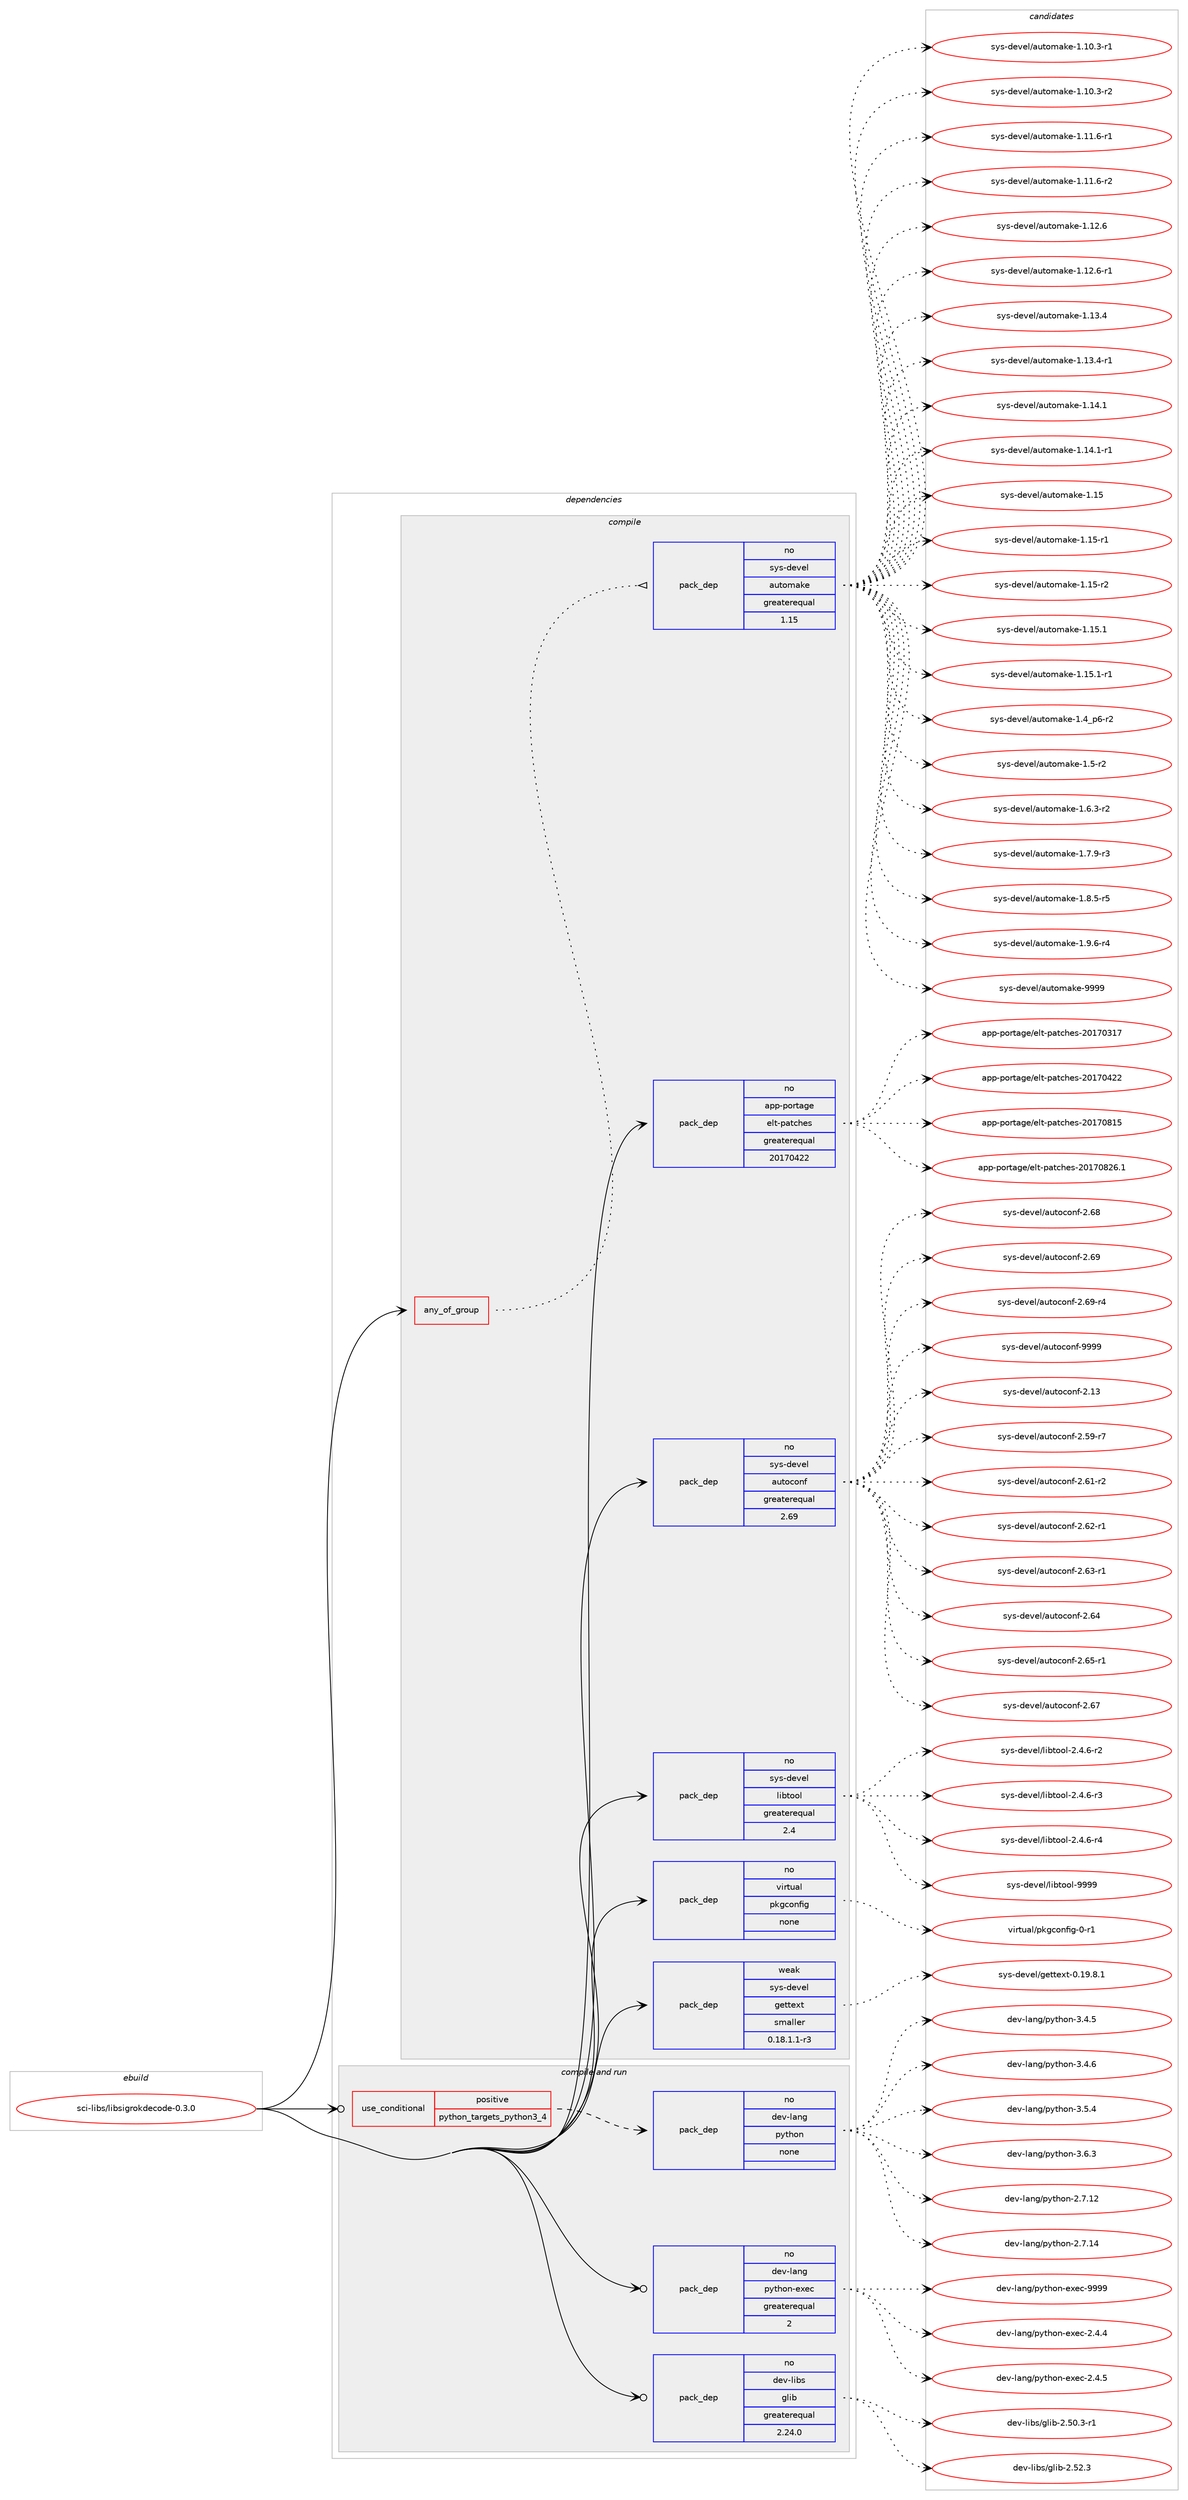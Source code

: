digraph prolog {

# *************
# Graph options
# *************

newrank=true;
concentrate=true;
compound=true;
graph [rankdir=LR,fontname=Helvetica,fontsize=10,ranksep=1.5];#, ranksep=2.5, nodesep=0.2];
edge  [arrowhead=vee];
node  [fontname=Helvetica,fontsize=10];

# **********
# The ebuild
# **********

subgraph cluster_leftcol {
color=gray;
rank=same;
label=<<i>ebuild</i>>;
id [label="sci-libs/libsigrokdecode-0.3.0", color=red, width=4, href="../sci-libs/libsigrokdecode-0.3.0.svg"];
}

# ****************
# The dependencies
# ****************

subgraph cluster_midcol {
color=gray;
label=<<i>dependencies</i>>;
subgraph cluster_compile {
fillcolor="#eeeeee";
style=filled;
label=<<i>compile</i>>;
subgraph any7648 {
dependency452302 [label=<<TABLE BORDER="0" CELLBORDER="1" CELLSPACING="0" CELLPADDING="4"><TR><TD CELLPADDING="10">any_of_group</TD></TR></TABLE>>, shape=none, color=red];subgraph pack333693 {
dependency452303 [label=<<TABLE BORDER="0" CELLBORDER="1" CELLSPACING="0" CELLPADDING="4" WIDTH="220"><TR><TD ROWSPAN="6" CELLPADDING="30">pack_dep</TD></TR><TR><TD WIDTH="110">no</TD></TR><TR><TD>sys-devel</TD></TR><TR><TD>automake</TD></TR><TR><TD>greaterequal</TD></TR><TR><TD>1.15</TD></TR></TABLE>>, shape=none, color=blue];
}
dependency452302:e -> dependency452303:w [weight=20,style="dotted",arrowhead="oinv"];
}
id:e -> dependency452302:w [weight=20,style="solid",arrowhead="vee"];
subgraph pack333694 {
dependency452304 [label=<<TABLE BORDER="0" CELLBORDER="1" CELLSPACING="0" CELLPADDING="4" WIDTH="220"><TR><TD ROWSPAN="6" CELLPADDING="30">pack_dep</TD></TR><TR><TD WIDTH="110">no</TD></TR><TR><TD>app-portage</TD></TR><TR><TD>elt-patches</TD></TR><TR><TD>greaterequal</TD></TR><TR><TD>20170422</TD></TR></TABLE>>, shape=none, color=blue];
}
id:e -> dependency452304:w [weight=20,style="solid",arrowhead="vee"];
subgraph pack333695 {
dependency452305 [label=<<TABLE BORDER="0" CELLBORDER="1" CELLSPACING="0" CELLPADDING="4" WIDTH="220"><TR><TD ROWSPAN="6" CELLPADDING="30">pack_dep</TD></TR><TR><TD WIDTH="110">no</TD></TR><TR><TD>sys-devel</TD></TR><TR><TD>autoconf</TD></TR><TR><TD>greaterequal</TD></TR><TR><TD>2.69</TD></TR></TABLE>>, shape=none, color=blue];
}
id:e -> dependency452305:w [weight=20,style="solid",arrowhead="vee"];
subgraph pack333696 {
dependency452306 [label=<<TABLE BORDER="0" CELLBORDER="1" CELLSPACING="0" CELLPADDING="4" WIDTH="220"><TR><TD ROWSPAN="6" CELLPADDING="30">pack_dep</TD></TR><TR><TD WIDTH="110">no</TD></TR><TR><TD>sys-devel</TD></TR><TR><TD>libtool</TD></TR><TR><TD>greaterequal</TD></TR><TR><TD>2.4</TD></TR></TABLE>>, shape=none, color=blue];
}
id:e -> dependency452306:w [weight=20,style="solid",arrowhead="vee"];
subgraph pack333697 {
dependency452307 [label=<<TABLE BORDER="0" CELLBORDER="1" CELLSPACING="0" CELLPADDING="4" WIDTH="220"><TR><TD ROWSPAN="6" CELLPADDING="30">pack_dep</TD></TR><TR><TD WIDTH="110">no</TD></TR><TR><TD>virtual</TD></TR><TR><TD>pkgconfig</TD></TR><TR><TD>none</TD></TR><TR><TD></TD></TR></TABLE>>, shape=none, color=blue];
}
id:e -> dependency452307:w [weight=20,style="solid",arrowhead="vee"];
subgraph pack333698 {
dependency452308 [label=<<TABLE BORDER="0" CELLBORDER="1" CELLSPACING="0" CELLPADDING="4" WIDTH="220"><TR><TD ROWSPAN="6" CELLPADDING="30">pack_dep</TD></TR><TR><TD WIDTH="110">weak</TD></TR><TR><TD>sys-devel</TD></TR><TR><TD>gettext</TD></TR><TR><TD>smaller</TD></TR><TR><TD>0.18.1.1-r3</TD></TR></TABLE>>, shape=none, color=blue];
}
id:e -> dependency452308:w [weight=20,style="solid",arrowhead="vee"];
}
subgraph cluster_compileandrun {
fillcolor="#eeeeee";
style=filled;
label=<<i>compile and run</i>>;
subgraph cond110712 {
dependency452309 [label=<<TABLE BORDER="0" CELLBORDER="1" CELLSPACING="0" CELLPADDING="4"><TR><TD ROWSPAN="3" CELLPADDING="10">use_conditional</TD></TR><TR><TD>positive</TD></TR><TR><TD>python_targets_python3_4</TD></TR></TABLE>>, shape=none, color=red];
subgraph pack333699 {
dependency452310 [label=<<TABLE BORDER="0" CELLBORDER="1" CELLSPACING="0" CELLPADDING="4" WIDTH="220"><TR><TD ROWSPAN="6" CELLPADDING="30">pack_dep</TD></TR><TR><TD WIDTH="110">no</TD></TR><TR><TD>dev-lang</TD></TR><TR><TD>python</TD></TR><TR><TD>none</TD></TR><TR><TD></TD></TR></TABLE>>, shape=none, color=blue];
}
dependency452309:e -> dependency452310:w [weight=20,style="dashed",arrowhead="vee"];
}
id:e -> dependency452309:w [weight=20,style="solid",arrowhead="odotvee"];
subgraph pack333700 {
dependency452311 [label=<<TABLE BORDER="0" CELLBORDER="1" CELLSPACING="0" CELLPADDING="4" WIDTH="220"><TR><TD ROWSPAN="6" CELLPADDING="30">pack_dep</TD></TR><TR><TD WIDTH="110">no</TD></TR><TR><TD>dev-lang</TD></TR><TR><TD>python-exec</TD></TR><TR><TD>greaterequal</TD></TR><TR><TD>2</TD></TR></TABLE>>, shape=none, color=blue];
}
id:e -> dependency452311:w [weight=20,style="solid",arrowhead="odotvee"];
subgraph pack333701 {
dependency452312 [label=<<TABLE BORDER="0" CELLBORDER="1" CELLSPACING="0" CELLPADDING="4" WIDTH="220"><TR><TD ROWSPAN="6" CELLPADDING="30">pack_dep</TD></TR><TR><TD WIDTH="110">no</TD></TR><TR><TD>dev-libs</TD></TR><TR><TD>glib</TD></TR><TR><TD>greaterequal</TD></TR><TR><TD>2.24.0</TD></TR></TABLE>>, shape=none, color=blue];
}
id:e -> dependency452312:w [weight=20,style="solid",arrowhead="odotvee"];
}
subgraph cluster_run {
fillcolor="#eeeeee";
style=filled;
label=<<i>run</i>>;
}
}

# **************
# The candidates
# **************

subgraph cluster_choices {
rank=same;
color=gray;
label=<<i>candidates</i>>;

subgraph choice333693 {
color=black;
nodesep=1;
choice11512111545100101118101108479711711611110997107101454946494846514511449 [label="sys-devel/automake-1.10.3-r1", color=red, width=4,href="../sys-devel/automake-1.10.3-r1.svg"];
choice11512111545100101118101108479711711611110997107101454946494846514511450 [label="sys-devel/automake-1.10.3-r2", color=red, width=4,href="../sys-devel/automake-1.10.3-r2.svg"];
choice11512111545100101118101108479711711611110997107101454946494946544511449 [label="sys-devel/automake-1.11.6-r1", color=red, width=4,href="../sys-devel/automake-1.11.6-r1.svg"];
choice11512111545100101118101108479711711611110997107101454946494946544511450 [label="sys-devel/automake-1.11.6-r2", color=red, width=4,href="../sys-devel/automake-1.11.6-r2.svg"];
choice1151211154510010111810110847971171161111099710710145494649504654 [label="sys-devel/automake-1.12.6", color=red, width=4,href="../sys-devel/automake-1.12.6.svg"];
choice11512111545100101118101108479711711611110997107101454946495046544511449 [label="sys-devel/automake-1.12.6-r1", color=red, width=4,href="../sys-devel/automake-1.12.6-r1.svg"];
choice1151211154510010111810110847971171161111099710710145494649514652 [label="sys-devel/automake-1.13.4", color=red, width=4,href="../sys-devel/automake-1.13.4.svg"];
choice11512111545100101118101108479711711611110997107101454946495146524511449 [label="sys-devel/automake-1.13.4-r1", color=red, width=4,href="../sys-devel/automake-1.13.4-r1.svg"];
choice1151211154510010111810110847971171161111099710710145494649524649 [label="sys-devel/automake-1.14.1", color=red, width=4,href="../sys-devel/automake-1.14.1.svg"];
choice11512111545100101118101108479711711611110997107101454946495246494511449 [label="sys-devel/automake-1.14.1-r1", color=red, width=4,href="../sys-devel/automake-1.14.1-r1.svg"];
choice115121115451001011181011084797117116111109971071014549464953 [label="sys-devel/automake-1.15", color=red, width=4,href="../sys-devel/automake-1.15.svg"];
choice1151211154510010111810110847971171161111099710710145494649534511449 [label="sys-devel/automake-1.15-r1", color=red, width=4,href="../sys-devel/automake-1.15-r1.svg"];
choice1151211154510010111810110847971171161111099710710145494649534511450 [label="sys-devel/automake-1.15-r2", color=red, width=4,href="../sys-devel/automake-1.15-r2.svg"];
choice1151211154510010111810110847971171161111099710710145494649534649 [label="sys-devel/automake-1.15.1", color=red, width=4,href="../sys-devel/automake-1.15.1.svg"];
choice11512111545100101118101108479711711611110997107101454946495346494511449 [label="sys-devel/automake-1.15.1-r1", color=red, width=4,href="../sys-devel/automake-1.15.1-r1.svg"];
choice115121115451001011181011084797117116111109971071014549465295112544511450 [label="sys-devel/automake-1.4_p6-r2", color=red, width=4,href="../sys-devel/automake-1.4_p6-r2.svg"];
choice11512111545100101118101108479711711611110997107101454946534511450 [label="sys-devel/automake-1.5-r2", color=red, width=4,href="../sys-devel/automake-1.5-r2.svg"];
choice115121115451001011181011084797117116111109971071014549465446514511450 [label="sys-devel/automake-1.6.3-r2", color=red, width=4,href="../sys-devel/automake-1.6.3-r2.svg"];
choice115121115451001011181011084797117116111109971071014549465546574511451 [label="sys-devel/automake-1.7.9-r3", color=red, width=4,href="../sys-devel/automake-1.7.9-r3.svg"];
choice115121115451001011181011084797117116111109971071014549465646534511453 [label="sys-devel/automake-1.8.5-r5", color=red, width=4,href="../sys-devel/automake-1.8.5-r5.svg"];
choice115121115451001011181011084797117116111109971071014549465746544511452 [label="sys-devel/automake-1.9.6-r4", color=red, width=4,href="../sys-devel/automake-1.9.6-r4.svg"];
choice115121115451001011181011084797117116111109971071014557575757 [label="sys-devel/automake-9999", color=red, width=4,href="../sys-devel/automake-9999.svg"];
dependency452303:e -> choice11512111545100101118101108479711711611110997107101454946494846514511449:w [style=dotted,weight="100"];
dependency452303:e -> choice11512111545100101118101108479711711611110997107101454946494846514511450:w [style=dotted,weight="100"];
dependency452303:e -> choice11512111545100101118101108479711711611110997107101454946494946544511449:w [style=dotted,weight="100"];
dependency452303:e -> choice11512111545100101118101108479711711611110997107101454946494946544511450:w [style=dotted,weight="100"];
dependency452303:e -> choice1151211154510010111810110847971171161111099710710145494649504654:w [style=dotted,weight="100"];
dependency452303:e -> choice11512111545100101118101108479711711611110997107101454946495046544511449:w [style=dotted,weight="100"];
dependency452303:e -> choice1151211154510010111810110847971171161111099710710145494649514652:w [style=dotted,weight="100"];
dependency452303:e -> choice11512111545100101118101108479711711611110997107101454946495146524511449:w [style=dotted,weight="100"];
dependency452303:e -> choice1151211154510010111810110847971171161111099710710145494649524649:w [style=dotted,weight="100"];
dependency452303:e -> choice11512111545100101118101108479711711611110997107101454946495246494511449:w [style=dotted,weight="100"];
dependency452303:e -> choice115121115451001011181011084797117116111109971071014549464953:w [style=dotted,weight="100"];
dependency452303:e -> choice1151211154510010111810110847971171161111099710710145494649534511449:w [style=dotted,weight="100"];
dependency452303:e -> choice1151211154510010111810110847971171161111099710710145494649534511450:w [style=dotted,weight="100"];
dependency452303:e -> choice1151211154510010111810110847971171161111099710710145494649534649:w [style=dotted,weight="100"];
dependency452303:e -> choice11512111545100101118101108479711711611110997107101454946495346494511449:w [style=dotted,weight="100"];
dependency452303:e -> choice115121115451001011181011084797117116111109971071014549465295112544511450:w [style=dotted,weight="100"];
dependency452303:e -> choice11512111545100101118101108479711711611110997107101454946534511450:w [style=dotted,weight="100"];
dependency452303:e -> choice115121115451001011181011084797117116111109971071014549465446514511450:w [style=dotted,weight="100"];
dependency452303:e -> choice115121115451001011181011084797117116111109971071014549465546574511451:w [style=dotted,weight="100"];
dependency452303:e -> choice115121115451001011181011084797117116111109971071014549465646534511453:w [style=dotted,weight="100"];
dependency452303:e -> choice115121115451001011181011084797117116111109971071014549465746544511452:w [style=dotted,weight="100"];
dependency452303:e -> choice115121115451001011181011084797117116111109971071014557575757:w [style=dotted,weight="100"];
}
subgraph choice333694 {
color=black;
nodesep=1;
choice97112112451121111141169710310147101108116451129711699104101115455048495548514955 [label="app-portage/elt-patches-20170317", color=red, width=4,href="../app-portage/elt-patches-20170317.svg"];
choice97112112451121111141169710310147101108116451129711699104101115455048495548525050 [label="app-portage/elt-patches-20170422", color=red, width=4,href="../app-portage/elt-patches-20170422.svg"];
choice97112112451121111141169710310147101108116451129711699104101115455048495548564953 [label="app-portage/elt-patches-20170815", color=red, width=4,href="../app-portage/elt-patches-20170815.svg"];
choice971121124511211111411697103101471011081164511297116991041011154550484955485650544649 [label="app-portage/elt-patches-20170826.1", color=red, width=4,href="../app-portage/elt-patches-20170826.1.svg"];
dependency452304:e -> choice97112112451121111141169710310147101108116451129711699104101115455048495548514955:w [style=dotted,weight="100"];
dependency452304:e -> choice97112112451121111141169710310147101108116451129711699104101115455048495548525050:w [style=dotted,weight="100"];
dependency452304:e -> choice97112112451121111141169710310147101108116451129711699104101115455048495548564953:w [style=dotted,weight="100"];
dependency452304:e -> choice971121124511211111411697103101471011081164511297116991041011154550484955485650544649:w [style=dotted,weight="100"];
}
subgraph choice333695 {
color=black;
nodesep=1;
choice115121115451001011181011084797117116111991111101024550464951 [label="sys-devel/autoconf-2.13", color=red, width=4,href="../sys-devel/autoconf-2.13.svg"];
choice1151211154510010111810110847971171161119911111010245504653574511455 [label="sys-devel/autoconf-2.59-r7", color=red, width=4,href="../sys-devel/autoconf-2.59-r7.svg"];
choice1151211154510010111810110847971171161119911111010245504654494511450 [label="sys-devel/autoconf-2.61-r2", color=red, width=4,href="../sys-devel/autoconf-2.61-r2.svg"];
choice1151211154510010111810110847971171161119911111010245504654504511449 [label="sys-devel/autoconf-2.62-r1", color=red, width=4,href="../sys-devel/autoconf-2.62-r1.svg"];
choice1151211154510010111810110847971171161119911111010245504654514511449 [label="sys-devel/autoconf-2.63-r1", color=red, width=4,href="../sys-devel/autoconf-2.63-r1.svg"];
choice115121115451001011181011084797117116111991111101024550465452 [label="sys-devel/autoconf-2.64", color=red, width=4,href="../sys-devel/autoconf-2.64.svg"];
choice1151211154510010111810110847971171161119911111010245504654534511449 [label="sys-devel/autoconf-2.65-r1", color=red, width=4,href="../sys-devel/autoconf-2.65-r1.svg"];
choice115121115451001011181011084797117116111991111101024550465455 [label="sys-devel/autoconf-2.67", color=red, width=4,href="../sys-devel/autoconf-2.67.svg"];
choice115121115451001011181011084797117116111991111101024550465456 [label="sys-devel/autoconf-2.68", color=red, width=4,href="../sys-devel/autoconf-2.68.svg"];
choice115121115451001011181011084797117116111991111101024550465457 [label="sys-devel/autoconf-2.69", color=red, width=4,href="../sys-devel/autoconf-2.69.svg"];
choice1151211154510010111810110847971171161119911111010245504654574511452 [label="sys-devel/autoconf-2.69-r4", color=red, width=4,href="../sys-devel/autoconf-2.69-r4.svg"];
choice115121115451001011181011084797117116111991111101024557575757 [label="sys-devel/autoconf-9999", color=red, width=4,href="../sys-devel/autoconf-9999.svg"];
dependency452305:e -> choice115121115451001011181011084797117116111991111101024550464951:w [style=dotted,weight="100"];
dependency452305:e -> choice1151211154510010111810110847971171161119911111010245504653574511455:w [style=dotted,weight="100"];
dependency452305:e -> choice1151211154510010111810110847971171161119911111010245504654494511450:w [style=dotted,weight="100"];
dependency452305:e -> choice1151211154510010111810110847971171161119911111010245504654504511449:w [style=dotted,weight="100"];
dependency452305:e -> choice1151211154510010111810110847971171161119911111010245504654514511449:w [style=dotted,weight="100"];
dependency452305:e -> choice115121115451001011181011084797117116111991111101024550465452:w [style=dotted,weight="100"];
dependency452305:e -> choice1151211154510010111810110847971171161119911111010245504654534511449:w [style=dotted,weight="100"];
dependency452305:e -> choice115121115451001011181011084797117116111991111101024550465455:w [style=dotted,weight="100"];
dependency452305:e -> choice115121115451001011181011084797117116111991111101024550465456:w [style=dotted,weight="100"];
dependency452305:e -> choice115121115451001011181011084797117116111991111101024550465457:w [style=dotted,weight="100"];
dependency452305:e -> choice1151211154510010111810110847971171161119911111010245504654574511452:w [style=dotted,weight="100"];
dependency452305:e -> choice115121115451001011181011084797117116111991111101024557575757:w [style=dotted,weight="100"];
}
subgraph choice333696 {
color=black;
nodesep=1;
choice1151211154510010111810110847108105981161111111084550465246544511450 [label="sys-devel/libtool-2.4.6-r2", color=red, width=4,href="../sys-devel/libtool-2.4.6-r2.svg"];
choice1151211154510010111810110847108105981161111111084550465246544511451 [label="sys-devel/libtool-2.4.6-r3", color=red, width=4,href="../sys-devel/libtool-2.4.6-r3.svg"];
choice1151211154510010111810110847108105981161111111084550465246544511452 [label="sys-devel/libtool-2.4.6-r4", color=red, width=4,href="../sys-devel/libtool-2.4.6-r4.svg"];
choice1151211154510010111810110847108105981161111111084557575757 [label="sys-devel/libtool-9999", color=red, width=4,href="../sys-devel/libtool-9999.svg"];
dependency452306:e -> choice1151211154510010111810110847108105981161111111084550465246544511450:w [style=dotted,weight="100"];
dependency452306:e -> choice1151211154510010111810110847108105981161111111084550465246544511451:w [style=dotted,weight="100"];
dependency452306:e -> choice1151211154510010111810110847108105981161111111084550465246544511452:w [style=dotted,weight="100"];
dependency452306:e -> choice1151211154510010111810110847108105981161111111084557575757:w [style=dotted,weight="100"];
}
subgraph choice333697 {
color=black;
nodesep=1;
choice11810511411611797108471121071039911111010210510345484511449 [label="virtual/pkgconfig-0-r1", color=red, width=4,href="../virtual/pkgconfig-0-r1.svg"];
dependency452307:e -> choice11810511411611797108471121071039911111010210510345484511449:w [style=dotted,weight="100"];
}
subgraph choice333698 {
color=black;
nodesep=1;
choice1151211154510010111810110847103101116116101120116454846495746564649 [label="sys-devel/gettext-0.19.8.1", color=red, width=4,href="../sys-devel/gettext-0.19.8.1.svg"];
dependency452308:e -> choice1151211154510010111810110847103101116116101120116454846495746564649:w [style=dotted,weight="100"];
}
subgraph choice333699 {
color=black;
nodesep=1;
choice10010111845108971101034711212111610411111045504655464950 [label="dev-lang/python-2.7.12", color=red, width=4,href="../dev-lang/python-2.7.12.svg"];
choice10010111845108971101034711212111610411111045504655464952 [label="dev-lang/python-2.7.14", color=red, width=4,href="../dev-lang/python-2.7.14.svg"];
choice100101118451089711010347112121116104111110455146524653 [label="dev-lang/python-3.4.5", color=red, width=4,href="../dev-lang/python-3.4.5.svg"];
choice100101118451089711010347112121116104111110455146524654 [label="dev-lang/python-3.4.6", color=red, width=4,href="../dev-lang/python-3.4.6.svg"];
choice100101118451089711010347112121116104111110455146534652 [label="dev-lang/python-3.5.4", color=red, width=4,href="../dev-lang/python-3.5.4.svg"];
choice100101118451089711010347112121116104111110455146544651 [label="dev-lang/python-3.6.3", color=red, width=4,href="../dev-lang/python-3.6.3.svg"];
dependency452310:e -> choice10010111845108971101034711212111610411111045504655464950:w [style=dotted,weight="100"];
dependency452310:e -> choice10010111845108971101034711212111610411111045504655464952:w [style=dotted,weight="100"];
dependency452310:e -> choice100101118451089711010347112121116104111110455146524653:w [style=dotted,weight="100"];
dependency452310:e -> choice100101118451089711010347112121116104111110455146524654:w [style=dotted,weight="100"];
dependency452310:e -> choice100101118451089711010347112121116104111110455146534652:w [style=dotted,weight="100"];
dependency452310:e -> choice100101118451089711010347112121116104111110455146544651:w [style=dotted,weight="100"];
}
subgraph choice333700 {
color=black;
nodesep=1;
choice1001011184510897110103471121211161041111104510112010199455046524652 [label="dev-lang/python-exec-2.4.4", color=red, width=4,href="../dev-lang/python-exec-2.4.4.svg"];
choice1001011184510897110103471121211161041111104510112010199455046524653 [label="dev-lang/python-exec-2.4.5", color=red, width=4,href="../dev-lang/python-exec-2.4.5.svg"];
choice10010111845108971101034711212111610411111045101120101994557575757 [label="dev-lang/python-exec-9999", color=red, width=4,href="../dev-lang/python-exec-9999.svg"];
dependency452311:e -> choice1001011184510897110103471121211161041111104510112010199455046524652:w [style=dotted,weight="100"];
dependency452311:e -> choice1001011184510897110103471121211161041111104510112010199455046524653:w [style=dotted,weight="100"];
dependency452311:e -> choice10010111845108971101034711212111610411111045101120101994557575757:w [style=dotted,weight="100"];
}
subgraph choice333701 {
color=black;
nodesep=1;
choice10010111845108105981154710310810598455046534846514511449 [label="dev-libs/glib-2.50.3-r1", color=red, width=4,href="../dev-libs/glib-2.50.3-r1.svg"];
choice1001011184510810598115471031081059845504653504651 [label="dev-libs/glib-2.52.3", color=red, width=4,href="../dev-libs/glib-2.52.3.svg"];
dependency452312:e -> choice10010111845108105981154710310810598455046534846514511449:w [style=dotted,weight="100"];
dependency452312:e -> choice1001011184510810598115471031081059845504653504651:w [style=dotted,weight="100"];
}
}

}
